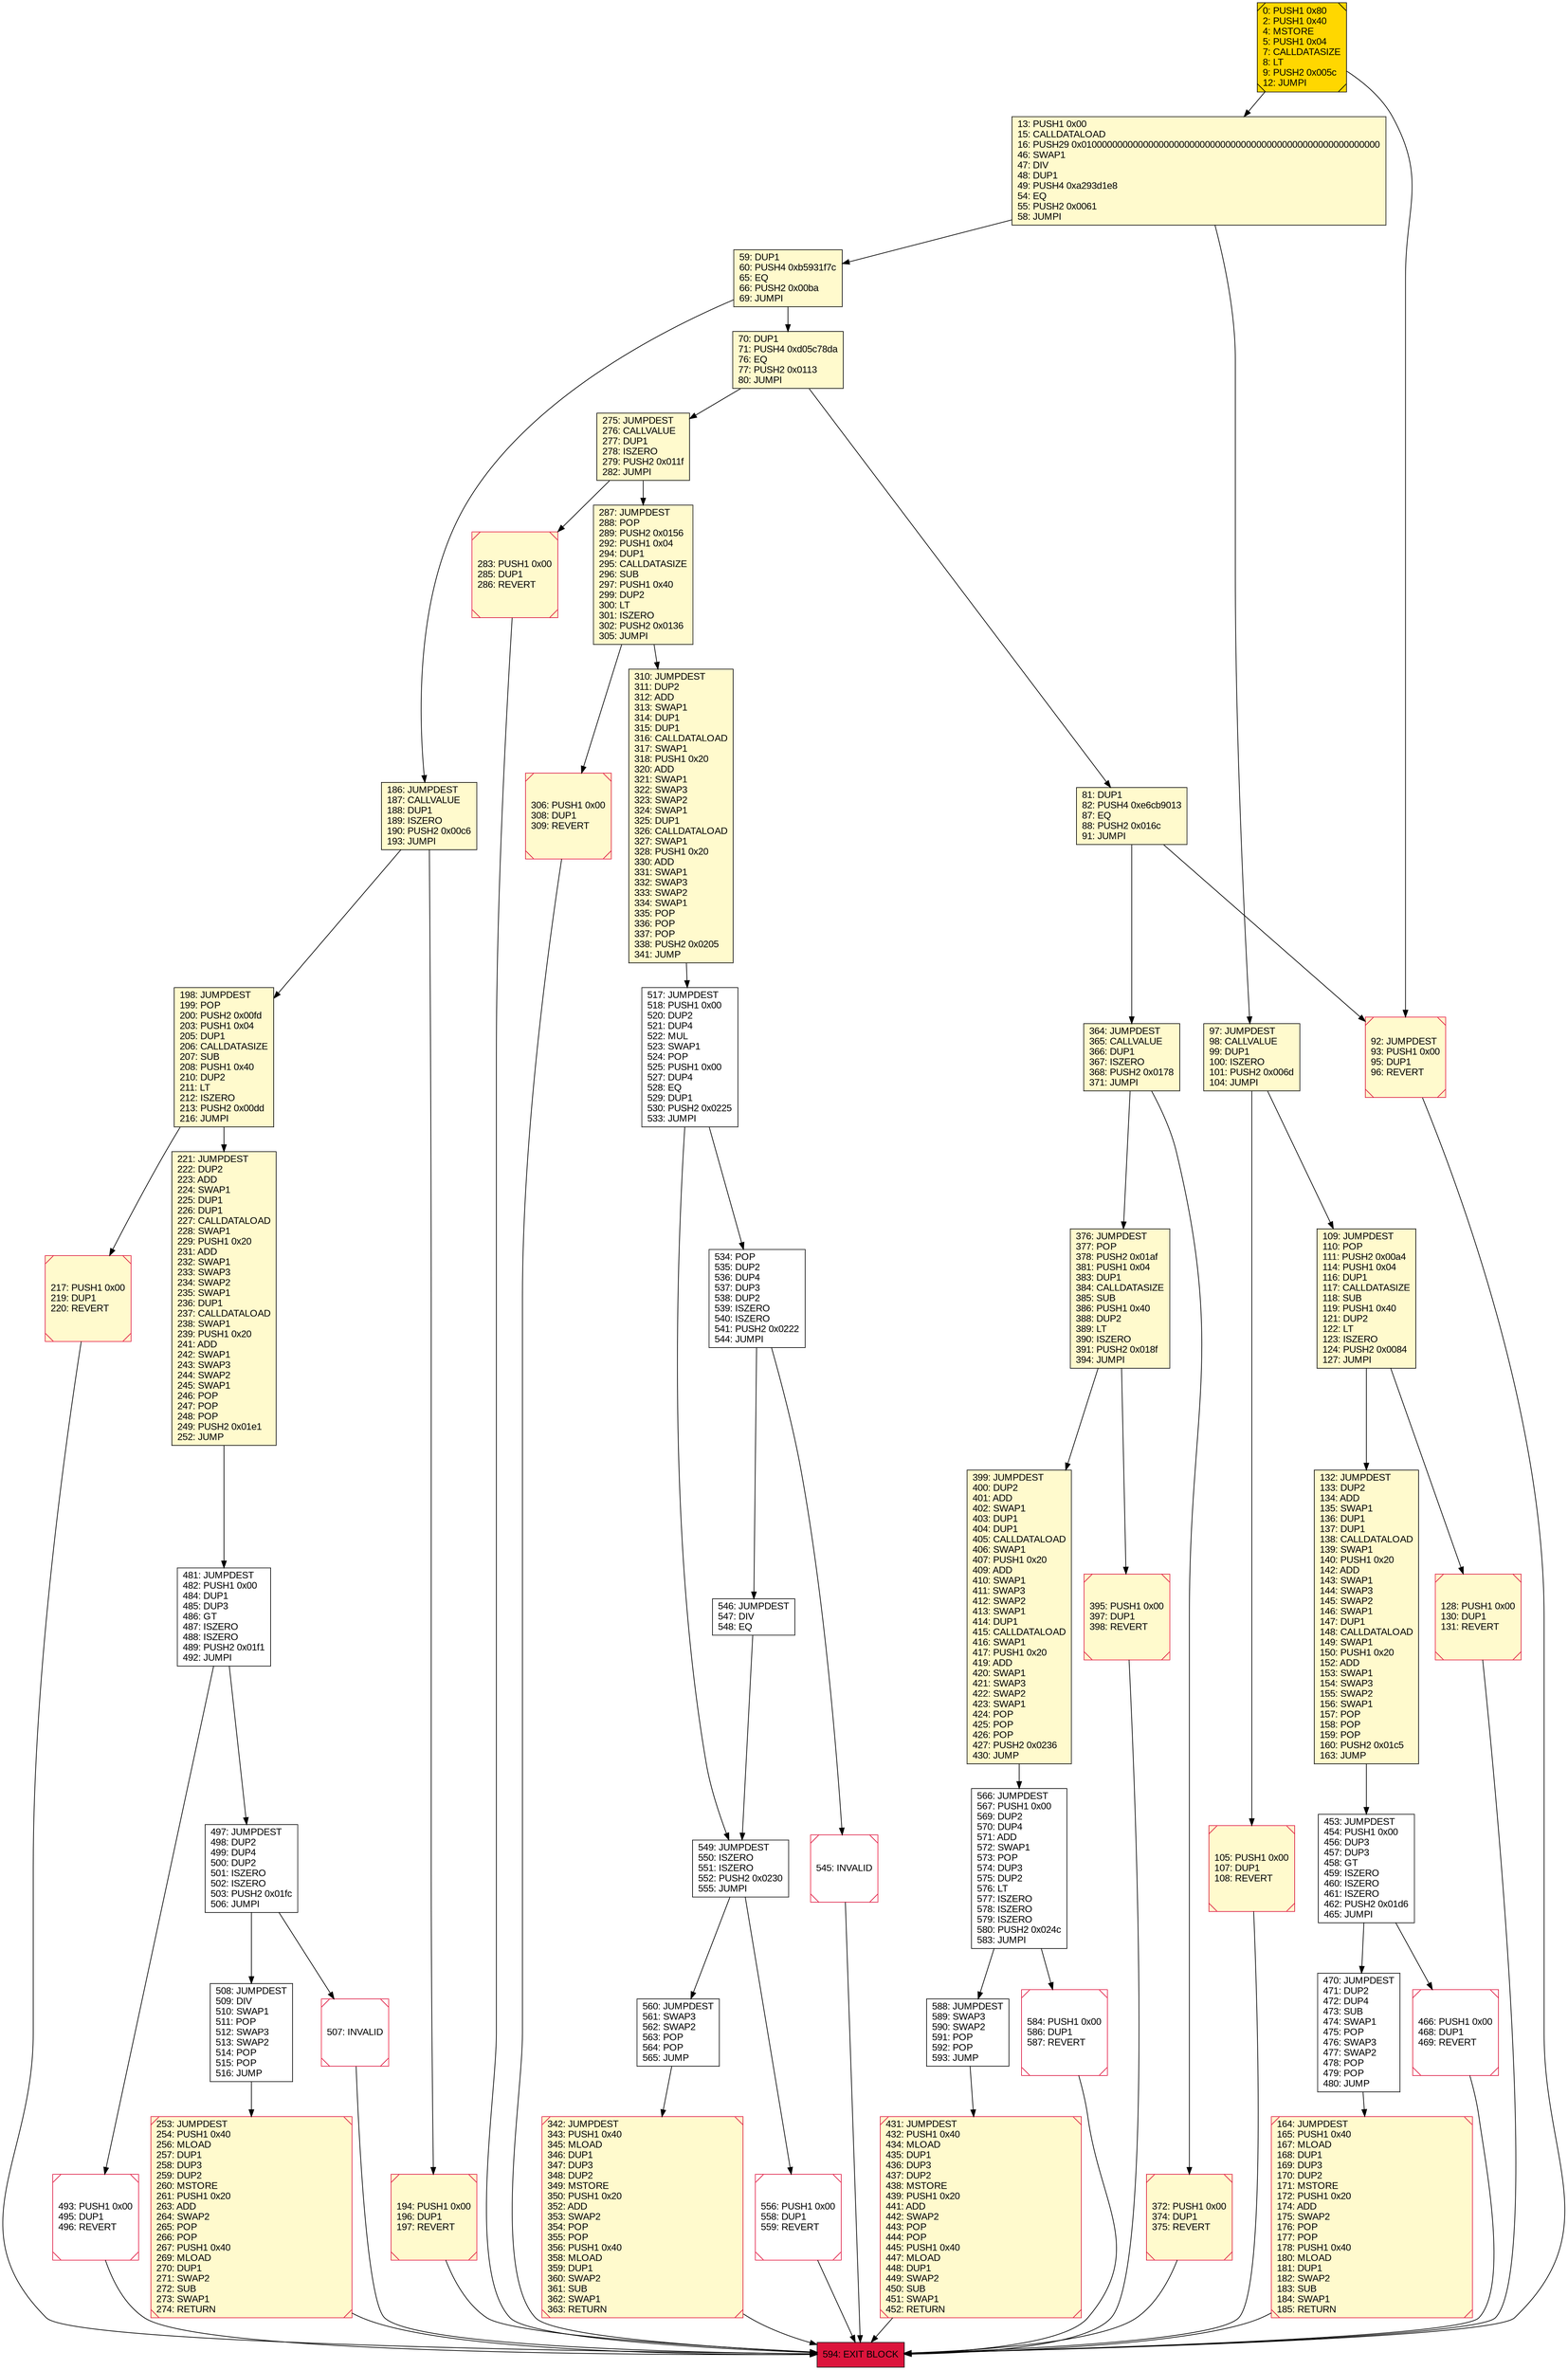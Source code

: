 digraph G {
bgcolor=transparent rankdir=UD;
node [shape=box style=filled color=black fillcolor=white fontname=arial fontcolor=black];
0 [label="0: PUSH1 0x80\l2: PUSH1 0x40\l4: MSTORE\l5: PUSH1 0x04\l7: CALLDATASIZE\l8: LT\l9: PUSH2 0x005c\l12: JUMPI\l" fillcolor=lemonchiffon shape=Msquare fillcolor=gold ];
560 [label="560: JUMPDEST\l561: SWAP3\l562: SWAP2\l563: POP\l564: POP\l565: JUMP\l" ];
549 [label="549: JUMPDEST\l550: ISZERO\l551: ISZERO\l552: PUSH2 0x0230\l555: JUMPI\l" ];
556 [label="556: PUSH1 0x00\l558: DUP1\l559: REVERT\l" shape=Msquare color=crimson ];
132 [label="132: JUMPDEST\l133: DUP2\l134: ADD\l135: SWAP1\l136: DUP1\l137: DUP1\l138: CALLDATALOAD\l139: SWAP1\l140: PUSH1 0x20\l142: ADD\l143: SWAP1\l144: SWAP3\l145: SWAP2\l146: SWAP1\l147: DUP1\l148: CALLDATALOAD\l149: SWAP1\l150: PUSH1 0x20\l152: ADD\l153: SWAP1\l154: SWAP3\l155: SWAP2\l156: SWAP1\l157: POP\l158: POP\l159: POP\l160: PUSH2 0x01c5\l163: JUMP\l" fillcolor=lemonchiffon ];
399 [label="399: JUMPDEST\l400: DUP2\l401: ADD\l402: SWAP1\l403: DUP1\l404: DUP1\l405: CALLDATALOAD\l406: SWAP1\l407: PUSH1 0x20\l409: ADD\l410: SWAP1\l411: SWAP3\l412: SWAP2\l413: SWAP1\l414: DUP1\l415: CALLDATALOAD\l416: SWAP1\l417: PUSH1 0x20\l419: ADD\l420: SWAP1\l421: SWAP3\l422: SWAP2\l423: SWAP1\l424: POP\l425: POP\l426: POP\l427: PUSH2 0x0236\l430: JUMP\l" fillcolor=lemonchiffon ];
481 [label="481: JUMPDEST\l482: PUSH1 0x00\l484: DUP1\l485: DUP3\l486: GT\l487: ISZERO\l488: ISZERO\l489: PUSH2 0x01f1\l492: JUMPI\l" ];
306 [label="306: PUSH1 0x00\l308: DUP1\l309: REVERT\l" fillcolor=lemonchiffon shape=Msquare color=crimson ];
275 [label="275: JUMPDEST\l276: CALLVALUE\l277: DUP1\l278: ISZERO\l279: PUSH2 0x011f\l282: JUMPI\l" fillcolor=lemonchiffon ];
164 [label="164: JUMPDEST\l165: PUSH1 0x40\l167: MLOAD\l168: DUP1\l169: DUP3\l170: DUP2\l171: MSTORE\l172: PUSH1 0x20\l174: ADD\l175: SWAP2\l176: POP\l177: POP\l178: PUSH1 0x40\l180: MLOAD\l181: DUP1\l182: SWAP2\l183: SUB\l184: SWAP1\l185: RETURN\l" fillcolor=lemonchiffon shape=Msquare color=crimson ];
221 [label="221: JUMPDEST\l222: DUP2\l223: ADD\l224: SWAP1\l225: DUP1\l226: DUP1\l227: CALLDATALOAD\l228: SWAP1\l229: PUSH1 0x20\l231: ADD\l232: SWAP1\l233: SWAP3\l234: SWAP2\l235: SWAP1\l236: DUP1\l237: CALLDATALOAD\l238: SWAP1\l239: PUSH1 0x20\l241: ADD\l242: SWAP1\l243: SWAP3\l244: SWAP2\l245: SWAP1\l246: POP\l247: POP\l248: POP\l249: PUSH2 0x01e1\l252: JUMP\l" fillcolor=lemonchiffon ];
431 [label="431: JUMPDEST\l432: PUSH1 0x40\l434: MLOAD\l435: DUP1\l436: DUP3\l437: DUP2\l438: MSTORE\l439: PUSH1 0x20\l441: ADD\l442: SWAP2\l443: POP\l444: POP\l445: PUSH1 0x40\l447: MLOAD\l448: DUP1\l449: SWAP2\l450: SUB\l451: SWAP1\l452: RETURN\l" fillcolor=lemonchiffon shape=Msquare color=crimson ];
534 [label="534: POP\l535: DUP2\l536: DUP4\l537: DUP3\l538: DUP2\l539: ISZERO\l540: ISZERO\l541: PUSH2 0x0222\l544: JUMPI\l" ];
364 [label="364: JUMPDEST\l365: CALLVALUE\l366: DUP1\l367: ISZERO\l368: PUSH2 0x0178\l371: JUMPI\l" fillcolor=lemonchiffon ];
545 [label="545: INVALID\l" shape=Msquare color=crimson ];
128 [label="128: PUSH1 0x00\l130: DUP1\l131: REVERT\l" fillcolor=lemonchiffon shape=Msquare color=crimson ];
497 [label="497: JUMPDEST\l498: DUP2\l499: DUP4\l500: DUP2\l501: ISZERO\l502: ISZERO\l503: PUSH2 0x01fc\l506: JUMPI\l" ];
376 [label="376: JUMPDEST\l377: POP\l378: PUSH2 0x01af\l381: PUSH1 0x04\l383: DUP1\l384: CALLDATASIZE\l385: SUB\l386: PUSH1 0x40\l388: DUP2\l389: LT\l390: ISZERO\l391: PUSH2 0x018f\l394: JUMPI\l" fillcolor=lemonchiffon ];
395 [label="395: PUSH1 0x00\l397: DUP1\l398: REVERT\l" fillcolor=lemonchiffon shape=Msquare color=crimson ];
508 [label="508: JUMPDEST\l509: DIV\l510: SWAP1\l511: POP\l512: SWAP3\l513: SWAP2\l514: POP\l515: POP\l516: JUMP\l" ];
70 [label="70: DUP1\l71: PUSH4 0xd05c78da\l76: EQ\l77: PUSH2 0x0113\l80: JUMPI\l" fillcolor=lemonchiffon ];
283 [label="283: PUSH1 0x00\l285: DUP1\l286: REVERT\l" fillcolor=lemonchiffon shape=Msquare color=crimson ];
546 [label="546: JUMPDEST\l547: DIV\l548: EQ\l" ];
453 [label="453: JUMPDEST\l454: PUSH1 0x00\l456: DUP3\l457: DUP3\l458: GT\l459: ISZERO\l460: ISZERO\l461: ISZERO\l462: PUSH2 0x01d6\l465: JUMPI\l" ];
13 [label="13: PUSH1 0x00\l15: CALLDATALOAD\l16: PUSH29 0x0100000000000000000000000000000000000000000000000000000000\l46: SWAP1\l47: DIV\l48: DUP1\l49: PUSH4 0xa293d1e8\l54: EQ\l55: PUSH2 0x0061\l58: JUMPI\l" fillcolor=lemonchiffon ];
507 [label="507: INVALID\l" shape=Msquare color=crimson ];
59 [label="59: DUP1\l60: PUSH4 0xb5931f7c\l65: EQ\l66: PUSH2 0x00ba\l69: JUMPI\l" fillcolor=lemonchiffon ];
105 [label="105: PUSH1 0x00\l107: DUP1\l108: REVERT\l" fillcolor=lemonchiffon shape=Msquare color=crimson ];
493 [label="493: PUSH1 0x00\l495: DUP1\l496: REVERT\l" shape=Msquare color=crimson ];
253 [label="253: JUMPDEST\l254: PUSH1 0x40\l256: MLOAD\l257: DUP1\l258: DUP3\l259: DUP2\l260: MSTORE\l261: PUSH1 0x20\l263: ADD\l264: SWAP2\l265: POP\l266: POP\l267: PUSH1 0x40\l269: MLOAD\l270: DUP1\l271: SWAP2\l272: SUB\l273: SWAP1\l274: RETURN\l" fillcolor=lemonchiffon shape=Msquare color=crimson ];
198 [label="198: JUMPDEST\l199: POP\l200: PUSH2 0x00fd\l203: PUSH1 0x04\l205: DUP1\l206: CALLDATASIZE\l207: SUB\l208: PUSH1 0x40\l210: DUP2\l211: LT\l212: ISZERO\l213: PUSH2 0x00dd\l216: JUMPI\l" fillcolor=lemonchiffon ];
594 [label="594: EXIT BLOCK\l" fillcolor=crimson ];
310 [label="310: JUMPDEST\l311: DUP2\l312: ADD\l313: SWAP1\l314: DUP1\l315: DUP1\l316: CALLDATALOAD\l317: SWAP1\l318: PUSH1 0x20\l320: ADD\l321: SWAP1\l322: SWAP3\l323: SWAP2\l324: SWAP1\l325: DUP1\l326: CALLDATALOAD\l327: SWAP1\l328: PUSH1 0x20\l330: ADD\l331: SWAP1\l332: SWAP3\l333: SWAP2\l334: SWAP1\l335: POP\l336: POP\l337: POP\l338: PUSH2 0x0205\l341: JUMP\l" fillcolor=lemonchiffon ];
372 [label="372: PUSH1 0x00\l374: DUP1\l375: REVERT\l" fillcolor=lemonchiffon shape=Msquare color=crimson ];
92 [label="92: JUMPDEST\l93: PUSH1 0x00\l95: DUP1\l96: REVERT\l" fillcolor=lemonchiffon shape=Msquare color=crimson ];
97 [label="97: JUMPDEST\l98: CALLVALUE\l99: DUP1\l100: ISZERO\l101: PUSH2 0x006d\l104: JUMPI\l" fillcolor=lemonchiffon ];
287 [label="287: JUMPDEST\l288: POP\l289: PUSH2 0x0156\l292: PUSH1 0x04\l294: DUP1\l295: CALLDATASIZE\l296: SUB\l297: PUSH1 0x40\l299: DUP2\l300: LT\l301: ISZERO\l302: PUSH2 0x0136\l305: JUMPI\l" fillcolor=lemonchiffon ];
186 [label="186: JUMPDEST\l187: CALLVALUE\l188: DUP1\l189: ISZERO\l190: PUSH2 0x00c6\l193: JUMPI\l" fillcolor=lemonchiffon ];
194 [label="194: PUSH1 0x00\l196: DUP1\l197: REVERT\l" fillcolor=lemonchiffon shape=Msquare color=crimson ];
342 [label="342: JUMPDEST\l343: PUSH1 0x40\l345: MLOAD\l346: DUP1\l347: DUP3\l348: DUP2\l349: MSTORE\l350: PUSH1 0x20\l352: ADD\l353: SWAP2\l354: POP\l355: POP\l356: PUSH1 0x40\l358: MLOAD\l359: DUP1\l360: SWAP2\l361: SUB\l362: SWAP1\l363: RETURN\l" fillcolor=lemonchiffon shape=Msquare color=crimson ];
584 [label="584: PUSH1 0x00\l586: DUP1\l587: REVERT\l" shape=Msquare color=crimson ];
517 [label="517: JUMPDEST\l518: PUSH1 0x00\l520: DUP2\l521: DUP4\l522: MUL\l523: SWAP1\l524: POP\l525: PUSH1 0x00\l527: DUP4\l528: EQ\l529: DUP1\l530: PUSH2 0x0225\l533: JUMPI\l" ];
470 [label="470: JUMPDEST\l471: DUP2\l472: DUP4\l473: SUB\l474: SWAP1\l475: POP\l476: SWAP3\l477: SWAP2\l478: POP\l479: POP\l480: JUMP\l" ];
81 [label="81: DUP1\l82: PUSH4 0xe6cb9013\l87: EQ\l88: PUSH2 0x016c\l91: JUMPI\l" fillcolor=lemonchiffon ];
566 [label="566: JUMPDEST\l567: PUSH1 0x00\l569: DUP2\l570: DUP4\l571: ADD\l572: SWAP1\l573: POP\l574: DUP3\l575: DUP2\l576: LT\l577: ISZERO\l578: ISZERO\l579: ISZERO\l580: PUSH2 0x024c\l583: JUMPI\l" ];
466 [label="466: PUSH1 0x00\l468: DUP1\l469: REVERT\l" shape=Msquare color=crimson ];
588 [label="588: JUMPDEST\l589: SWAP3\l590: SWAP2\l591: POP\l592: POP\l593: JUMP\l" ];
217 [label="217: PUSH1 0x00\l219: DUP1\l220: REVERT\l" fillcolor=lemonchiffon shape=Msquare color=crimson ];
109 [label="109: JUMPDEST\l110: POP\l111: PUSH2 0x00a4\l114: PUSH1 0x04\l116: DUP1\l117: CALLDATASIZE\l118: SUB\l119: PUSH1 0x40\l121: DUP2\l122: LT\l123: ISZERO\l124: PUSH2 0x0084\l127: JUMPI\l" fillcolor=lemonchiffon ];
549 -> 556;
186 -> 194;
534 -> 545;
549 -> 560;
566 -> 588;
13 -> 59;
372 -> 594;
287 -> 310;
497 -> 508;
92 -> 594;
376 -> 395;
221 -> 481;
97 -> 105;
507 -> 594;
105 -> 594;
13 -> 97;
566 -> 584;
253 -> 594;
493 -> 594;
466 -> 594;
97 -> 109;
59 -> 186;
534 -> 546;
81 -> 92;
198 -> 217;
376 -> 399;
217 -> 594;
275 -> 283;
186 -> 198;
194 -> 594;
132 -> 453;
481 -> 497;
546 -> 549;
342 -> 594;
364 -> 376;
70 -> 275;
584 -> 594;
310 -> 517;
306 -> 594;
164 -> 594;
0 -> 13;
287 -> 306;
364 -> 372;
198 -> 221;
545 -> 594;
275 -> 287;
431 -> 594;
453 -> 466;
0 -> 92;
453 -> 470;
109 -> 128;
70 -> 81;
481 -> 493;
556 -> 594;
517 -> 549;
497 -> 507;
508 -> 253;
283 -> 594;
588 -> 431;
59 -> 70;
560 -> 342;
81 -> 364;
517 -> 534;
128 -> 594;
109 -> 132;
395 -> 594;
470 -> 164;
399 -> 566;
}